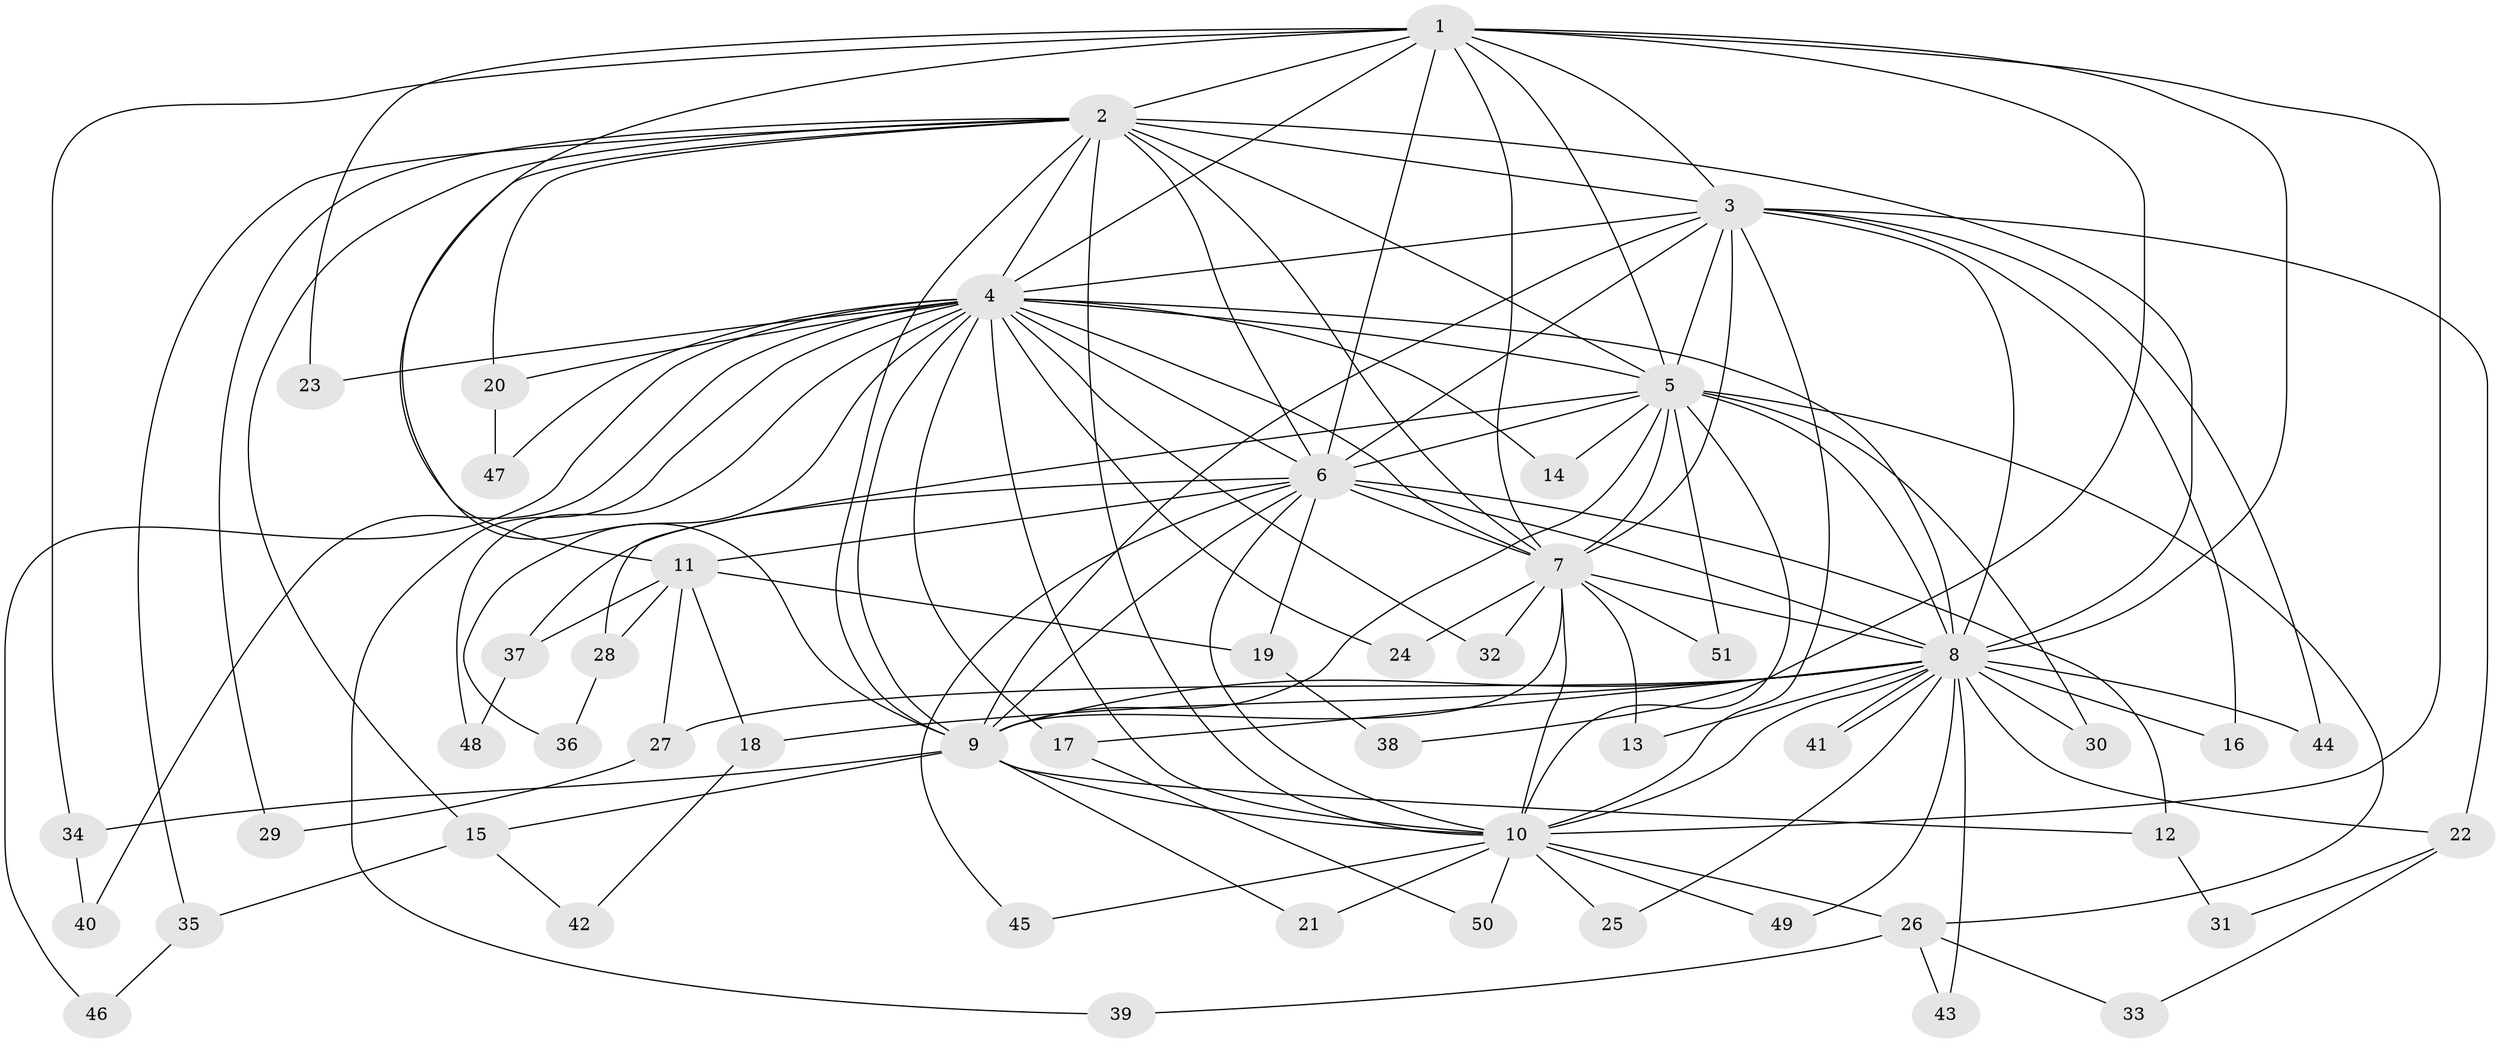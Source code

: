 // Generated by graph-tools (version 1.1) at 2025/49/03/09/25 03:49:35]
// undirected, 51 vertices, 127 edges
graph export_dot {
graph [start="1"]
  node [color=gray90,style=filled];
  1;
  2;
  3;
  4;
  5;
  6;
  7;
  8;
  9;
  10;
  11;
  12;
  13;
  14;
  15;
  16;
  17;
  18;
  19;
  20;
  21;
  22;
  23;
  24;
  25;
  26;
  27;
  28;
  29;
  30;
  31;
  32;
  33;
  34;
  35;
  36;
  37;
  38;
  39;
  40;
  41;
  42;
  43;
  44;
  45;
  46;
  47;
  48;
  49;
  50;
  51;
  1 -- 2;
  1 -- 3;
  1 -- 4;
  1 -- 5;
  1 -- 6;
  1 -- 7;
  1 -- 8;
  1 -- 9;
  1 -- 10;
  1 -- 23;
  1 -- 34;
  1 -- 38;
  2 -- 3;
  2 -- 4;
  2 -- 5;
  2 -- 6;
  2 -- 7;
  2 -- 8;
  2 -- 9;
  2 -- 10;
  2 -- 11;
  2 -- 15;
  2 -- 20;
  2 -- 29;
  2 -- 35;
  3 -- 4;
  3 -- 5;
  3 -- 6;
  3 -- 7;
  3 -- 8;
  3 -- 9;
  3 -- 10;
  3 -- 16;
  3 -- 22;
  3 -- 44;
  4 -- 5;
  4 -- 6;
  4 -- 7;
  4 -- 8;
  4 -- 9;
  4 -- 10;
  4 -- 14;
  4 -- 17;
  4 -- 20;
  4 -- 23;
  4 -- 24;
  4 -- 32;
  4 -- 36;
  4 -- 39;
  4 -- 40;
  4 -- 46;
  4 -- 47;
  4 -- 48;
  5 -- 6;
  5 -- 7;
  5 -- 8;
  5 -- 9;
  5 -- 10;
  5 -- 14;
  5 -- 26;
  5 -- 28;
  5 -- 30;
  5 -- 51;
  6 -- 7;
  6 -- 8;
  6 -- 9;
  6 -- 10;
  6 -- 11;
  6 -- 12;
  6 -- 19;
  6 -- 37;
  6 -- 45;
  7 -- 8;
  7 -- 9;
  7 -- 10;
  7 -- 13;
  7 -- 24;
  7 -- 32;
  7 -- 51;
  8 -- 9;
  8 -- 10;
  8 -- 13;
  8 -- 16;
  8 -- 17;
  8 -- 18;
  8 -- 22;
  8 -- 25;
  8 -- 27;
  8 -- 30;
  8 -- 41;
  8 -- 41;
  8 -- 43;
  8 -- 44;
  8 -- 49;
  9 -- 10;
  9 -- 12;
  9 -- 15;
  9 -- 21;
  9 -- 34;
  10 -- 21;
  10 -- 25;
  10 -- 26;
  10 -- 45;
  10 -- 49;
  10 -- 50;
  11 -- 18;
  11 -- 19;
  11 -- 27;
  11 -- 28;
  11 -- 37;
  12 -- 31;
  15 -- 35;
  15 -- 42;
  17 -- 50;
  18 -- 42;
  19 -- 38;
  20 -- 47;
  22 -- 31;
  22 -- 33;
  26 -- 33;
  26 -- 39;
  26 -- 43;
  27 -- 29;
  28 -- 36;
  34 -- 40;
  35 -- 46;
  37 -- 48;
}
